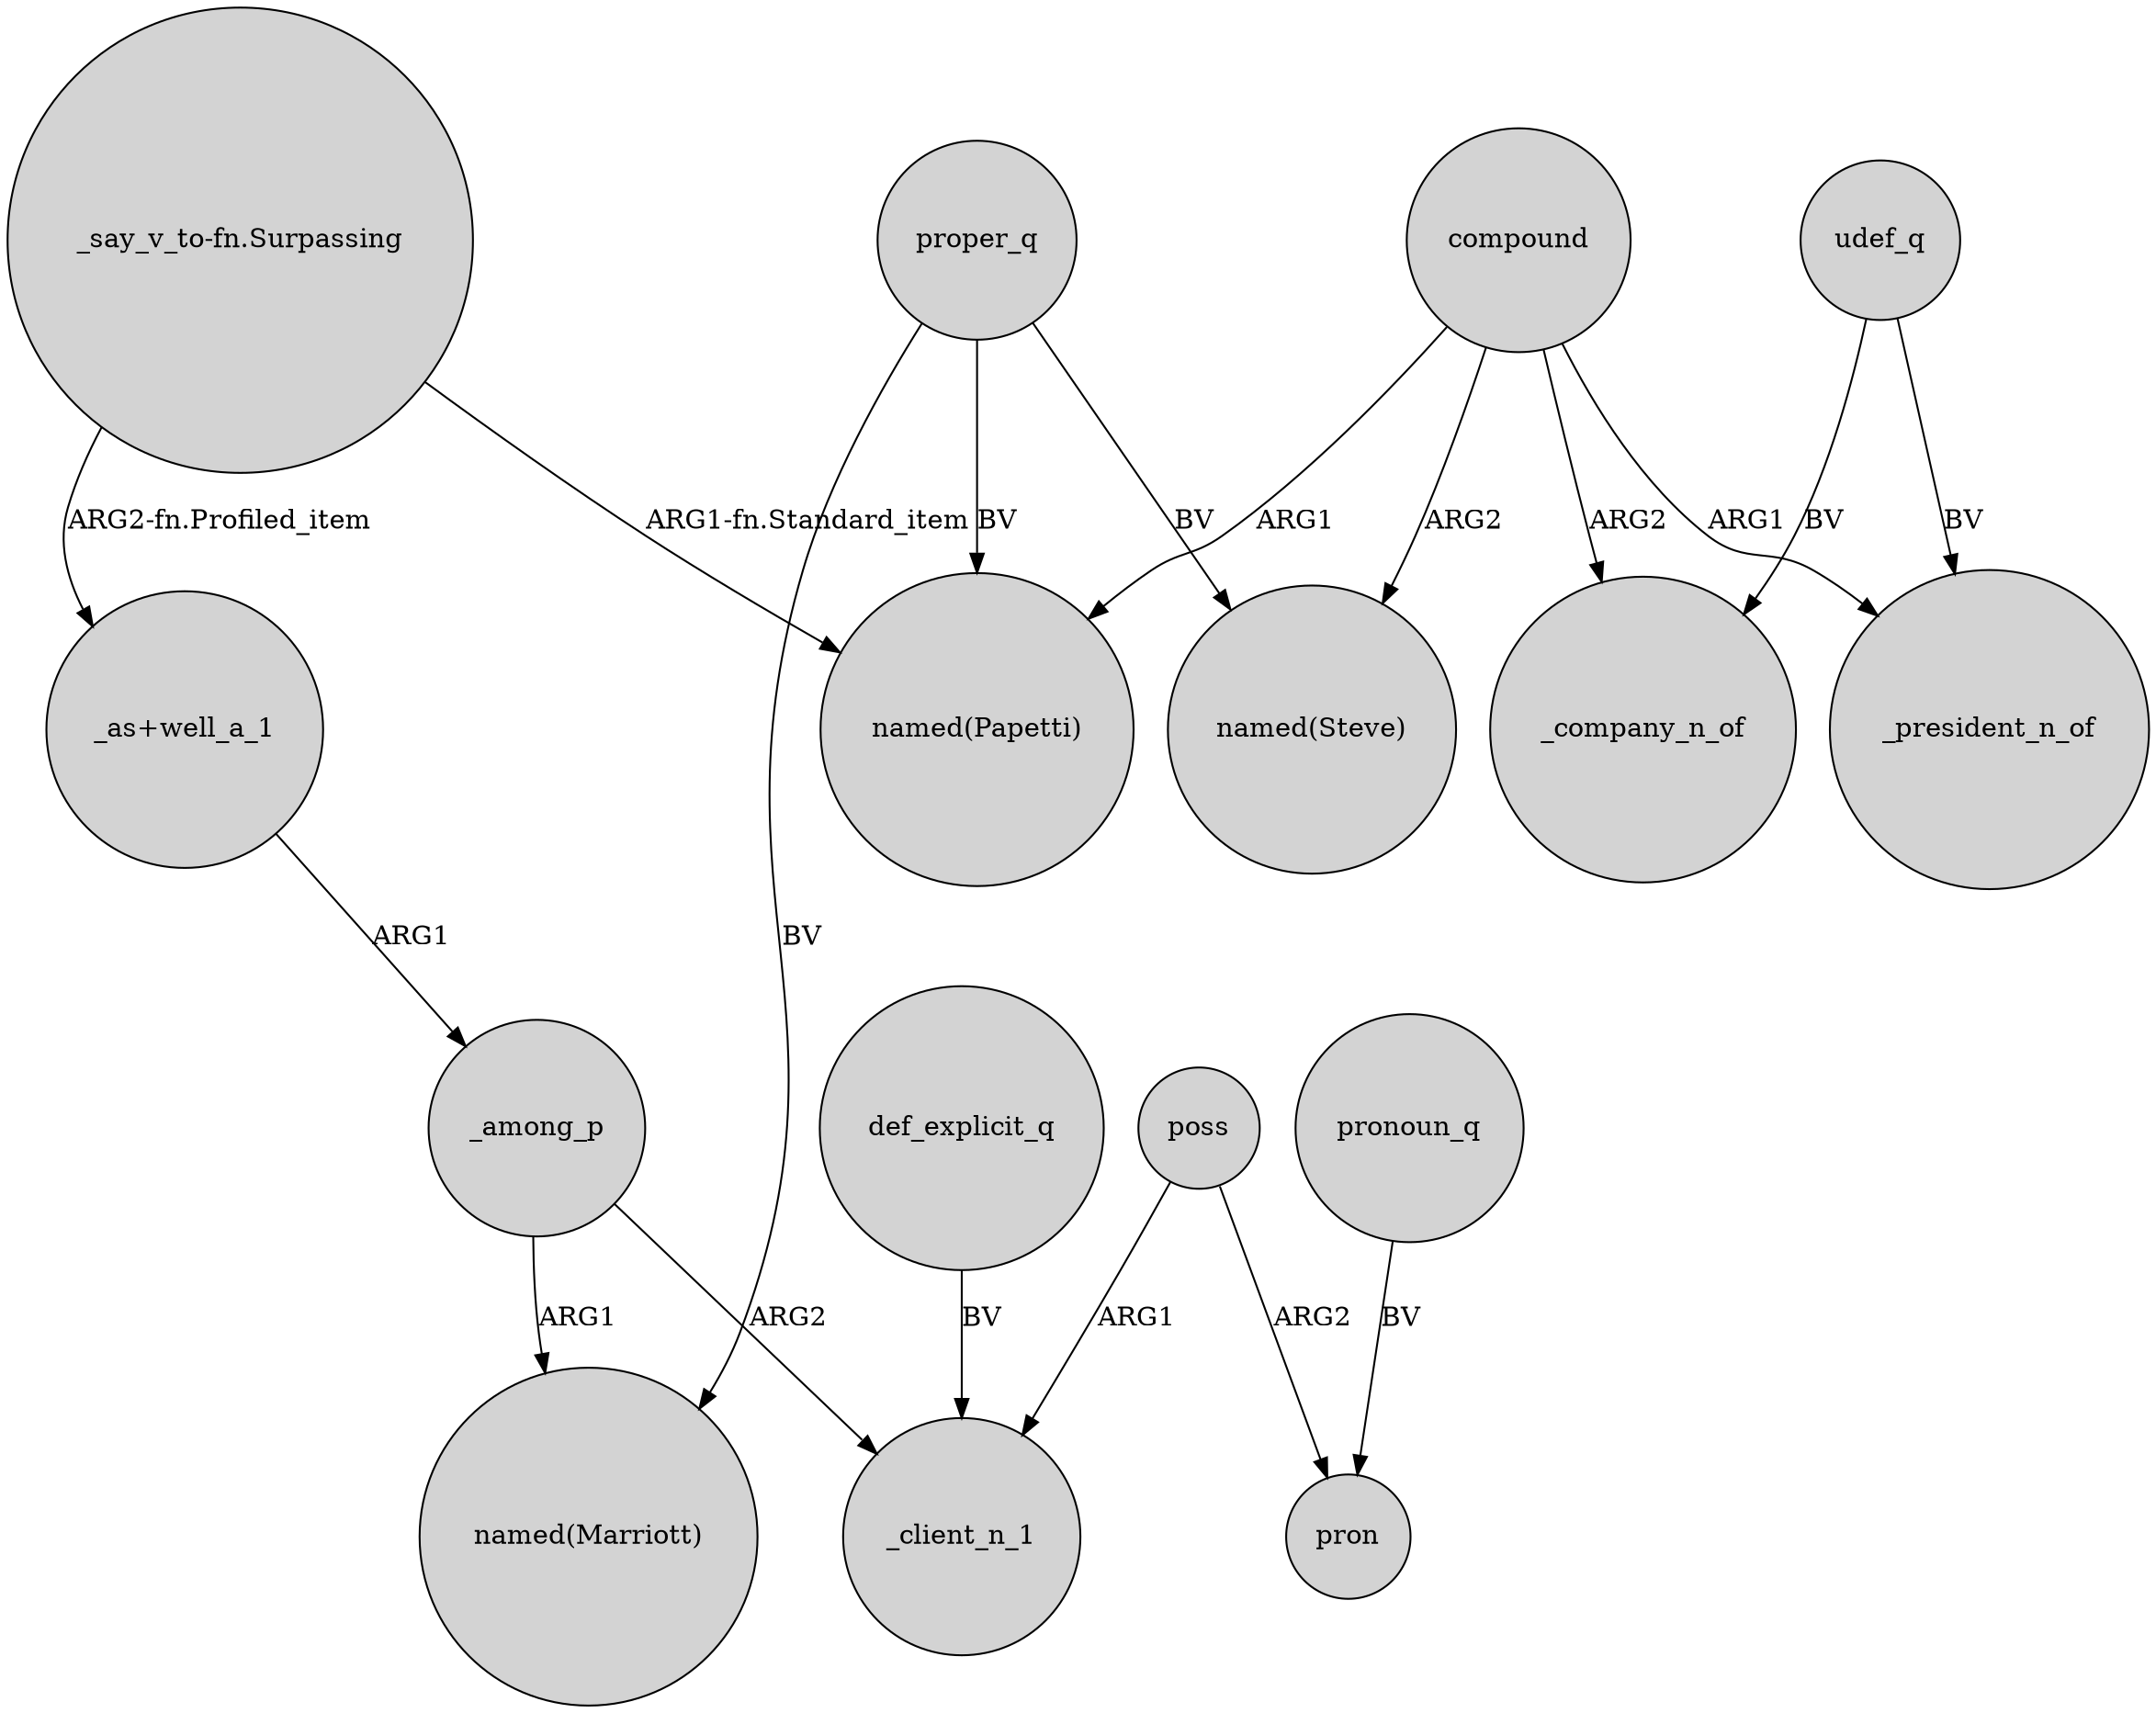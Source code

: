digraph {
	node [shape=circle style=filled]
	_among_p -> "named(Marriott)" [label=ARG1]
	"_as+well_a_1" -> _among_p [label=ARG1]
	compound -> "named(Steve)" [label=ARG2]
	compound -> _president_n_of [label=ARG1]
	proper_q -> "named(Papetti)" [label=BV]
	compound -> "named(Papetti)" [label=ARG1]
	udef_q -> _company_n_of [label=BV]
	proper_q -> "named(Marriott)" [label=BV]
	poss -> _client_n_1 [label=ARG1]
	compound -> _company_n_of [label=ARG2]
	udef_q -> _president_n_of [label=BV]
	"_say_v_to-fn.Surpassing" -> "_as+well_a_1" [label="ARG2-fn.Profiled_item"]
	"_say_v_to-fn.Surpassing" -> "named(Papetti)" [label="ARG1-fn.Standard_item"]
	def_explicit_q -> _client_n_1 [label=BV]
	pronoun_q -> pron [label=BV]
	proper_q -> "named(Steve)" [label=BV]
	_among_p -> _client_n_1 [label=ARG2]
	poss -> pron [label=ARG2]
}
